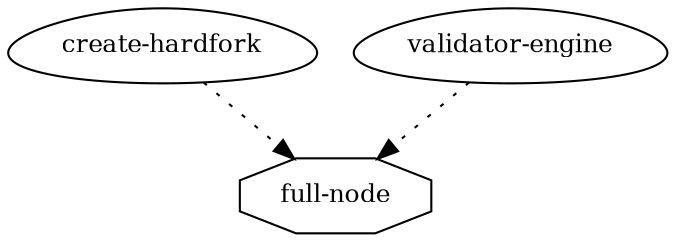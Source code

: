 digraph "full-node" {
node [
  fontsize = "12"
];
    "node57" [ label = "full-node", shape = octagon ];
    "node56" [ label = "create-hardfork", shape = egg ];
    "node56" -> "node57" [ style = dotted ] // create-hardfork -> full-node
    "node131" [ label = "validator-engine", shape = egg ];
    "node131" -> "node57" [ style = dotted ] // validator-engine -> full-node
}

